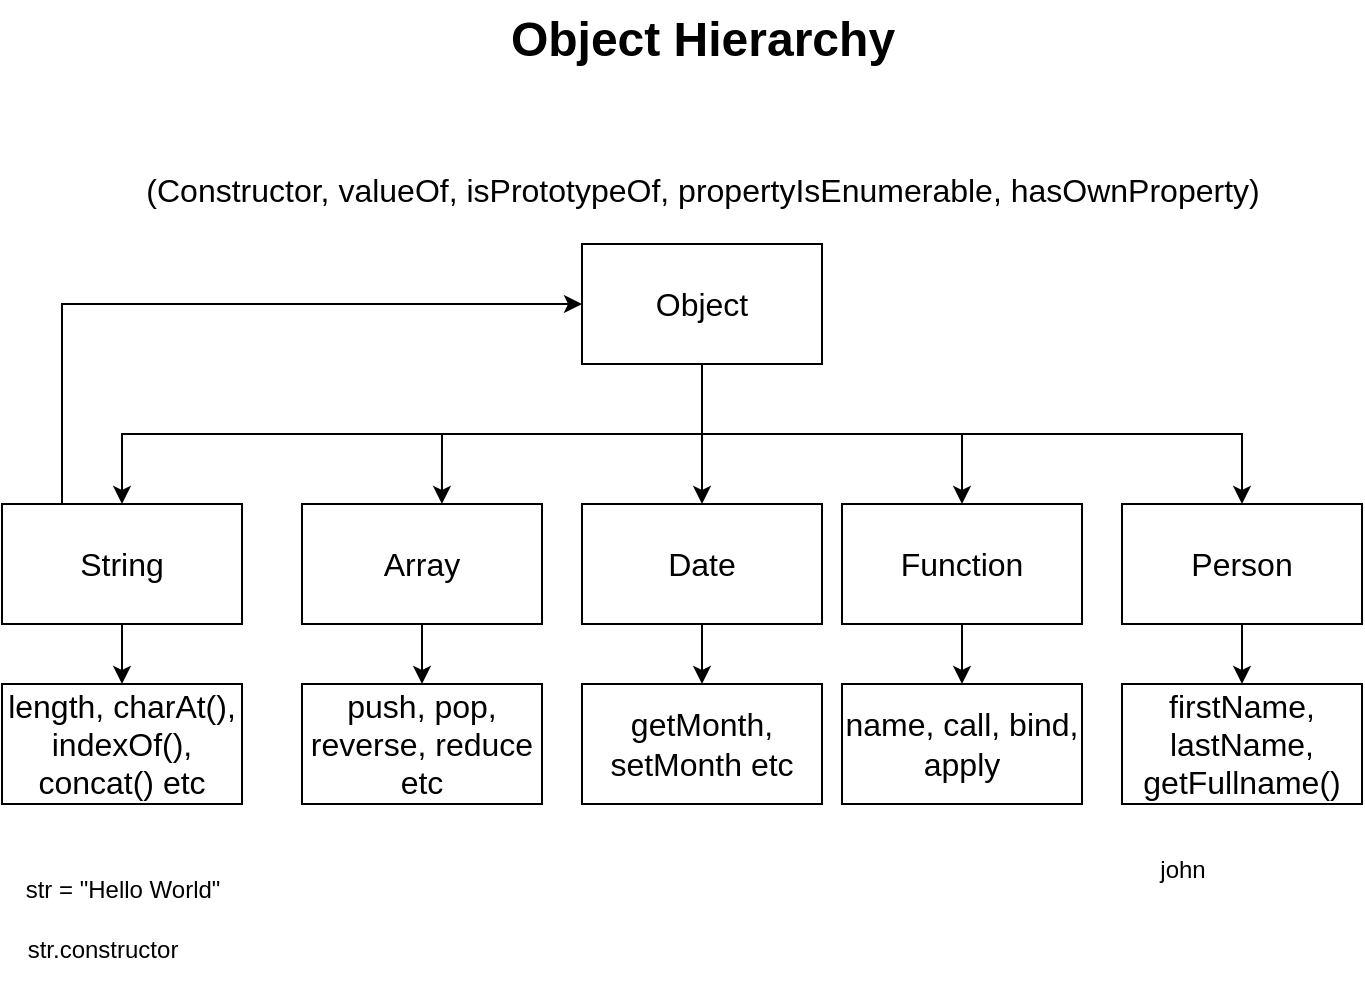 <mxfile version="23.0.0" type="device">
  <diagram name="Page-1" id="o_iKIEtcGyPAZOSLQsMx">
    <mxGraphModel dx="625" dy="482" grid="1" gridSize="10" guides="1" tooltips="1" connect="1" arrows="1" fold="1" page="1" pageScale="1" pageWidth="827" pageHeight="1169" math="0" shadow="0">
      <root>
        <mxCell id="0" />
        <mxCell id="1" parent="0" />
        <mxCell id="kWJTQ24q6PGTurarIbFY-9" value="" style="edgeStyle=orthogonalEdgeStyle;rounded=0;orthogonalLoop=1;jettySize=auto;html=1;" edge="1" parent="1" source="kWJTQ24q6PGTurarIbFY-1" target="kWJTQ24q6PGTurarIbFY-8">
          <mxGeometry relative="1" as="geometry" />
        </mxCell>
        <mxCell id="kWJTQ24q6PGTurarIbFY-26" style="edgeStyle=orthogonalEdgeStyle;rounded=0;orthogonalLoop=1;jettySize=auto;html=1;exitX=0.25;exitY=0;exitDx=0;exitDy=0;entryX=0;entryY=0.5;entryDx=0;entryDy=0;" edge="1" parent="1" source="kWJTQ24q6PGTurarIbFY-1" target="kWJTQ24q6PGTurarIbFY-16">
          <mxGeometry relative="1" as="geometry">
            <mxPoint x="90" y="292" as="targetPoint" />
          </mxGeometry>
        </mxCell>
        <mxCell id="kWJTQ24q6PGTurarIbFY-1" value="String" style="rounded=0;whiteSpace=wrap;html=1;fontSize=16;" vertex="1" parent="1">
          <mxGeometry x="50" y="322" width="120" height="60" as="geometry" />
        </mxCell>
        <mxCell id="kWJTQ24q6PGTurarIbFY-11" value="" style="edgeStyle=orthogonalEdgeStyle;rounded=0;orthogonalLoop=1;jettySize=auto;html=1;" edge="1" parent="1" source="kWJTQ24q6PGTurarIbFY-2" target="kWJTQ24q6PGTurarIbFY-10">
          <mxGeometry relative="1" as="geometry" />
        </mxCell>
        <mxCell id="kWJTQ24q6PGTurarIbFY-2" value="Array" style="rounded=0;whiteSpace=wrap;html=1;fontSize=16;" vertex="1" parent="1">
          <mxGeometry x="200" y="322" width="120" height="60" as="geometry" />
        </mxCell>
        <mxCell id="kWJTQ24q6PGTurarIbFY-13" value="" style="edgeStyle=orthogonalEdgeStyle;rounded=0;orthogonalLoop=1;jettySize=auto;html=1;" edge="1" parent="1" source="kWJTQ24q6PGTurarIbFY-3" target="kWJTQ24q6PGTurarIbFY-12">
          <mxGeometry relative="1" as="geometry" />
        </mxCell>
        <mxCell id="kWJTQ24q6PGTurarIbFY-3" value="Date" style="rounded=0;whiteSpace=wrap;html=1;fontSize=16;" vertex="1" parent="1">
          <mxGeometry x="340" y="322" width="120" height="60" as="geometry" />
        </mxCell>
        <mxCell id="kWJTQ24q6PGTurarIbFY-15" value="" style="edgeStyle=orthogonalEdgeStyle;rounded=0;orthogonalLoop=1;jettySize=auto;html=1;" edge="1" parent="1" source="kWJTQ24q6PGTurarIbFY-4" target="kWJTQ24q6PGTurarIbFY-14">
          <mxGeometry relative="1" as="geometry" />
        </mxCell>
        <mxCell id="kWJTQ24q6PGTurarIbFY-4" value="Function" style="rounded=0;whiteSpace=wrap;html=1;fontSize=16;" vertex="1" parent="1">
          <mxGeometry x="470" y="322" width="120" height="60" as="geometry" />
        </mxCell>
        <mxCell id="kWJTQ24q6PGTurarIbFY-7" value="" style="edgeStyle=orthogonalEdgeStyle;rounded=0;orthogonalLoop=1;jettySize=auto;html=1;" edge="1" parent="1" source="kWJTQ24q6PGTurarIbFY-5" target="kWJTQ24q6PGTurarIbFY-6">
          <mxGeometry relative="1" as="geometry" />
        </mxCell>
        <mxCell id="kWJTQ24q6PGTurarIbFY-5" value="Person" style="rounded=0;whiteSpace=wrap;html=1;fontSize=16;" vertex="1" parent="1">
          <mxGeometry x="610" y="322" width="120" height="60" as="geometry" />
        </mxCell>
        <mxCell id="kWJTQ24q6PGTurarIbFY-6" value="firstName,&lt;br&gt;lastName,&lt;br&gt;getFullname()" style="rounded=0;whiteSpace=wrap;html=1;fontSize=16;" vertex="1" parent="1">
          <mxGeometry x="610" y="412" width="120" height="60" as="geometry" />
        </mxCell>
        <mxCell id="kWJTQ24q6PGTurarIbFY-8" value="length, charAt(), indexOf(), concat() etc" style="rounded=0;whiteSpace=wrap;html=1;fontSize=16;" vertex="1" parent="1">
          <mxGeometry x="50" y="412" width="120" height="60" as="geometry" />
        </mxCell>
        <mxCell id="kWJTQ24q6PGTurarIbFY-10" value="push, pop, reverse, reduce etc" style="rounded=0;whiteSpace=wrap;html=1;fontSize=16;" vertex="1" parent="1">
          <mxGeometry x="200" y="412" width="120" height="60" as="geometry" />
        </mxCell>
        <mxCell id="kWJTQ24q6PGTurarIbFY-12" value="getMonth, setMonth etc" style="rounded=0;whiteSpace=wrap;html=1;fontSize=16;" vertex="1" parent="1">
          <mxGeometry x="340" y="412" width="120" height="60" as="geometry" />
        </mxCell>
        <mxCell id="kWJTQ24q6PGTurarIbFY-14" value="name, call, bind, apply" style="rounded=0;whiteSpace=wrap;html=1;fontSize=16;" vertex="1" parent="1">
          <mxGeometry x="470" y="412" width="120" height="60" as="geometry" />
        </mxCell>
        <mxCell id="kWJTQ24q6PGTurarIbFY-17" style="edgeStyle=orthogonalEdgeStyle;rounded=0;orthogonalLoop=1;jettySize=auto;html=1;exitX=0.5;exitY=1;exitDx=0;exitDy=0;entryX=0.5;entryY=0;entryDx=0;entryDy=0;" edge="1" parent="1" source="kWJTQ24q6PGTurarIbFY-16" target="kWJTQ24q6PGTurarIbFY-1">
          <mxGeometry relative="1" as="geometry" />
        </mxCell>
        <mxCell id="kWJTQ24q6PGTurarIbFY-19" style="edgeStyle=orthogonalEdgeStyle;rounded=0;orthogonalLoop=1;jettySize=auto;html=1;exitX=0.5;exitY=1;exitDx=0;exitDy=0;" edge="1" parent="1" source="kWJTQ24q6PGTurarIbFY-16" target="kWJTQ24q6PGTurarIbFY-3">
          <mxGeometry relative="1" as="geometry" />
        </mxCell>
        <mxCell id="kWJTQ24q6PGTurarIbFY-20" style="edgeStyle=orthogonalEdgeStyle;rounded=0;orthogonalLoop=1;jettySize=auto;html=1;exitX=0.5;exitY=1;exitDx=0;exitDy=0;entryX=0.5;entryY=0;entryDx=0;entryDy=0;" edge="1" parent="1" source="kWJTQ24q6PGTurarIbFY-16" target="kWJTQ24q6PGTurarIbFY-4">
          <mxGeometry relative="1" as="geometry" />
        </mxCell>
        <mxCell id="kWJTQ24q6PGTurarIbFY-21" style="edgeStyle=orthogonalEdgeStyle;rounded=0;orthogonalLoop=1;jettySize=auto;html=1;exitX=0.5;exitY=1;exitDx=0;exitDy=0;" edge="1" parent="1" source="kWJTQ24q6PGTurarIbFY-16" target="kWJTQ24q6PGTurarIbFY-5">
          <mxGeometry relative="1" as="geometry" />
        </mxCell>
        <mxCell id="kWJTQ24q6PGTurarIbFY-16" value="Object" style="rounded=0;whiteSpace=wrap;html=1;fontSize=16;" vertex="1" parent="1">
          <mxGeometry x="340" y="192" width="120" height="60" as="geometry" />
        </mxCell>
        <mxCell id="kWJTQ24q6PGTurarIbFY-18" style="edgeStyle=orthogonalEdgeStyle;rounded=0;orthogonalLoop=1;jettySize=auto;html=1;exitX=0.5;exitY=1;exitDx=0;exitDy=0;entryX=0.583;entryY=0;entryDx=0;entryDy=0;entryPerimeter=0;" edge="1" parent="1" source="kWJTQ24q6PGTurarIbFY-16" target="kWJTQ24q6PGTurarIbFY-2">
          <mxGeometry relative="1" as="geometry" />
        </mxCell>
        <mxCell id="kWJTQ24q6PGTurarIbFY-22" value="(Constructor, valueOf, isPrototypeOf, propertyIsEnumerable, hasOwnProperty)" style="text;html=1;align=center;verticalAlign=middle;resizable=0;points=[];autosize=1;strokeColor=none;fillColor=none;fontSize=16;" vertex="1" parent="1">
          <mxGeometry x="110" y="150" width="580" height="30" as="geometry" />
        </mxCell>
        <mxCell id="kWJTQ24q6PGTurarIbFY-23" value="str = &quot;Hello World&quot;" style="text;html=1;align=center;verticalAlign=middle;resizable=0;points=[];autosize=1;strokeColor=none;fillColor=none;" vertex="1" parent="1">
          <mxGeometry x="50" y="500" width="120" height="30" as="geometry" />
        </mxCell>
        <mxCell id="kWJTQ24q6PGTurarIbFY-24" value="john" style="text;html=1;align=center;verticalAlign=middle;resizable=0;points=[];autosize=1;strokeColor=none;fillColor=none;" vertex="1" parent="1">
          <mxGeometry x="615" y="490" width="50" height="30" as="geometry" />
        </mxCell>
        <mxCell id="kWJTQ24q6PGTurarIbFY-25" value="str.constructor" style="text;html=1;align=center;verticalAlign=middle;resizable=0;points=[];autosize=1;strokeColor=none;fillColor=none;" vertex="1" parent="1">
          <mxGeometry x="50" y="530" width="100" height="30" as="geometry" />
        </mxCell>
        <mxCell id="kWJTQ24q6PGTurarIbFY-27" value="Object Hierarchy" style="text;strokeColor=none;fillColor=none;html=1;fontSize=24;fontStyle=1;verticalAlign=middle;align=center;" vertex="1" parent="1">
          <mxGeometry x="350" y="70" width="100" height="40" as="geometry" />
        </mxCell>
      </root>
    </mxGraphModel>
  </diagram>
</mxfile>
